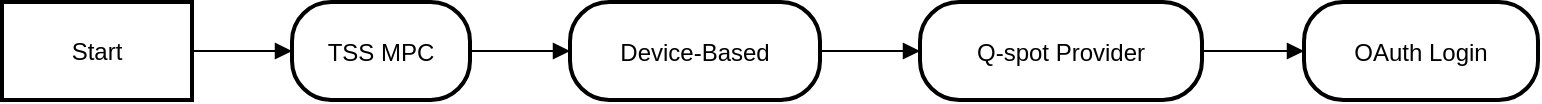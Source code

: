 <mxfile version="24.8.3">
  <diagram name="Page-1" id="ZcM1c1OyfbNyQ4X9vBPm">
    <mxGraphModel>
      <root>
        <mxCell id="0" />
        <mxCell id="1" parent="0" />
        <mxCell id="2" value="Start" style="whiteSpace=wrap;strokeWidth=2;" vertex="1" parent="1">
          <mxGeometry x="8" y="8" width="95" height="49" as="geometry" />
        </mxCell>
        <mxCell id="3" value="TSS MPC" style="rounded=1;arcSize=40;strokeWidth=2" vertex="1" parent="1">
          <mxGeometry x="153" y="8" width="89" height="49" as="geometry" />
        </mxCell>
        <mxCell id="4" value="Device-Based" style="rounded=1;arcSize=40;strokeWidth=2" vertex="1" parent="1">
          <mxGeometry x="292" y="8" width="125" height="49" as="geometry" />
        </mxCell>
        <mxCell id="5" value="Q-spot Provider" style="rounded=1;arcSize=40;strokeWidth=2" vertex="1" parent="1">
          <mxGeometry x="467" y="8" width="141" height="49" as="geometry" />
        </mxCell>
        <mxCell id="6" value="OAuth Login" style="rounded=1;arcSize=40;strokeWidth=2" vertex="1" parent="1">
          <mxGeometry x="659" y="8" width="117" height="49" as="geometry" />
        </mxCell>
        <mxCell id="7" value="" style="curved=1;startArrow=none;endArrow=block;exitX=1;exitY=0.5;entryX=0;entryY=0.5;" edge="1" parent="1" source="2" target="3">
          <mxGeometry relative="1" as="geometry">
            <Array as="points" />
          </mxGeometry>
        </mxCell>
        <mxCell id="8" value="" style="curved=1;startArrow=none;endArrow=block;exitX=1;exitY=0.5;entryX=0;entryY=0.5;" edge="1" parent="1" source="3" target="4">
          <mxGeometry relative="1" as="geometry">
            <Array as="points" />
          </mxGeometry>
        </mxCell>
        <mxCell id="9" value="" style="curved=1;startArrow=none;endArrow=block;exitX=1;exitY=0.5;entryX=0;entryY=0.5;" edge="1" parent="1" source="4" target="5">
          <mxGeometry relative="1" as="geometry">
            <Array as="points" />
          </mxGeometry>
        </mxCell>
        <mxCell id="10" value="" style="curved=1;startArrow=none;endArrow=block;exitX=1;exitY=0.5;entryX=0;entryY=0.5;" edge="1" parent="1" source="5" target="6">
          <mxGeometry relative="1" as="geometry">
            <Array as="points" />
          </mxGeometry>
        </mxCell>
      </root>
    </mxGraphModel>
  </diagram>
</mxfile>
